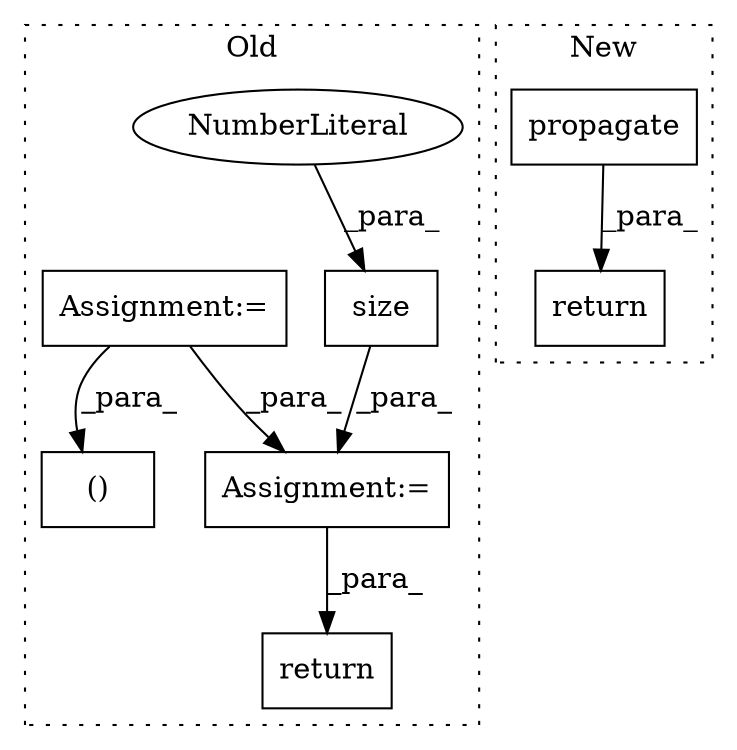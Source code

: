 digraph G {
subgraph cluster0 {
1 [label="size" a="32" s="1353,1359" l="5,1" shape="box"];
3 [label="NumberLiteral" a="34" s="1358" l="1" shape="ellipse"];
4 [label="Assignment:=" a="7" s="1462" l="1" shape="box"];
5 [label="Assignment:=" a="7" s="967" l="3" shape="box"];
6 [label="()" a="106" s="1249" l="19" shape="box"];
8 [label="return" a="41" s="1514" l="7" shape="box"];
label = "Old";
style="dotted";
}
subgraph cluster1 {
2 [label="propagate" a="32" s="1298,1320" l="10,1" shape="box"];
7 [label="return" a="41" s="1286" l="7" shape="box"];
label = "New";
style="dotted";
}
1 -> 4 [label="_para_"];
2 -> 7 [label="_para_"];
3 -> 1 [label="_para_"];
4 -> 8 [label="_para_"];
5 -> 4 [label="_para_"];
5 -> 6 [label="_para_"];
}